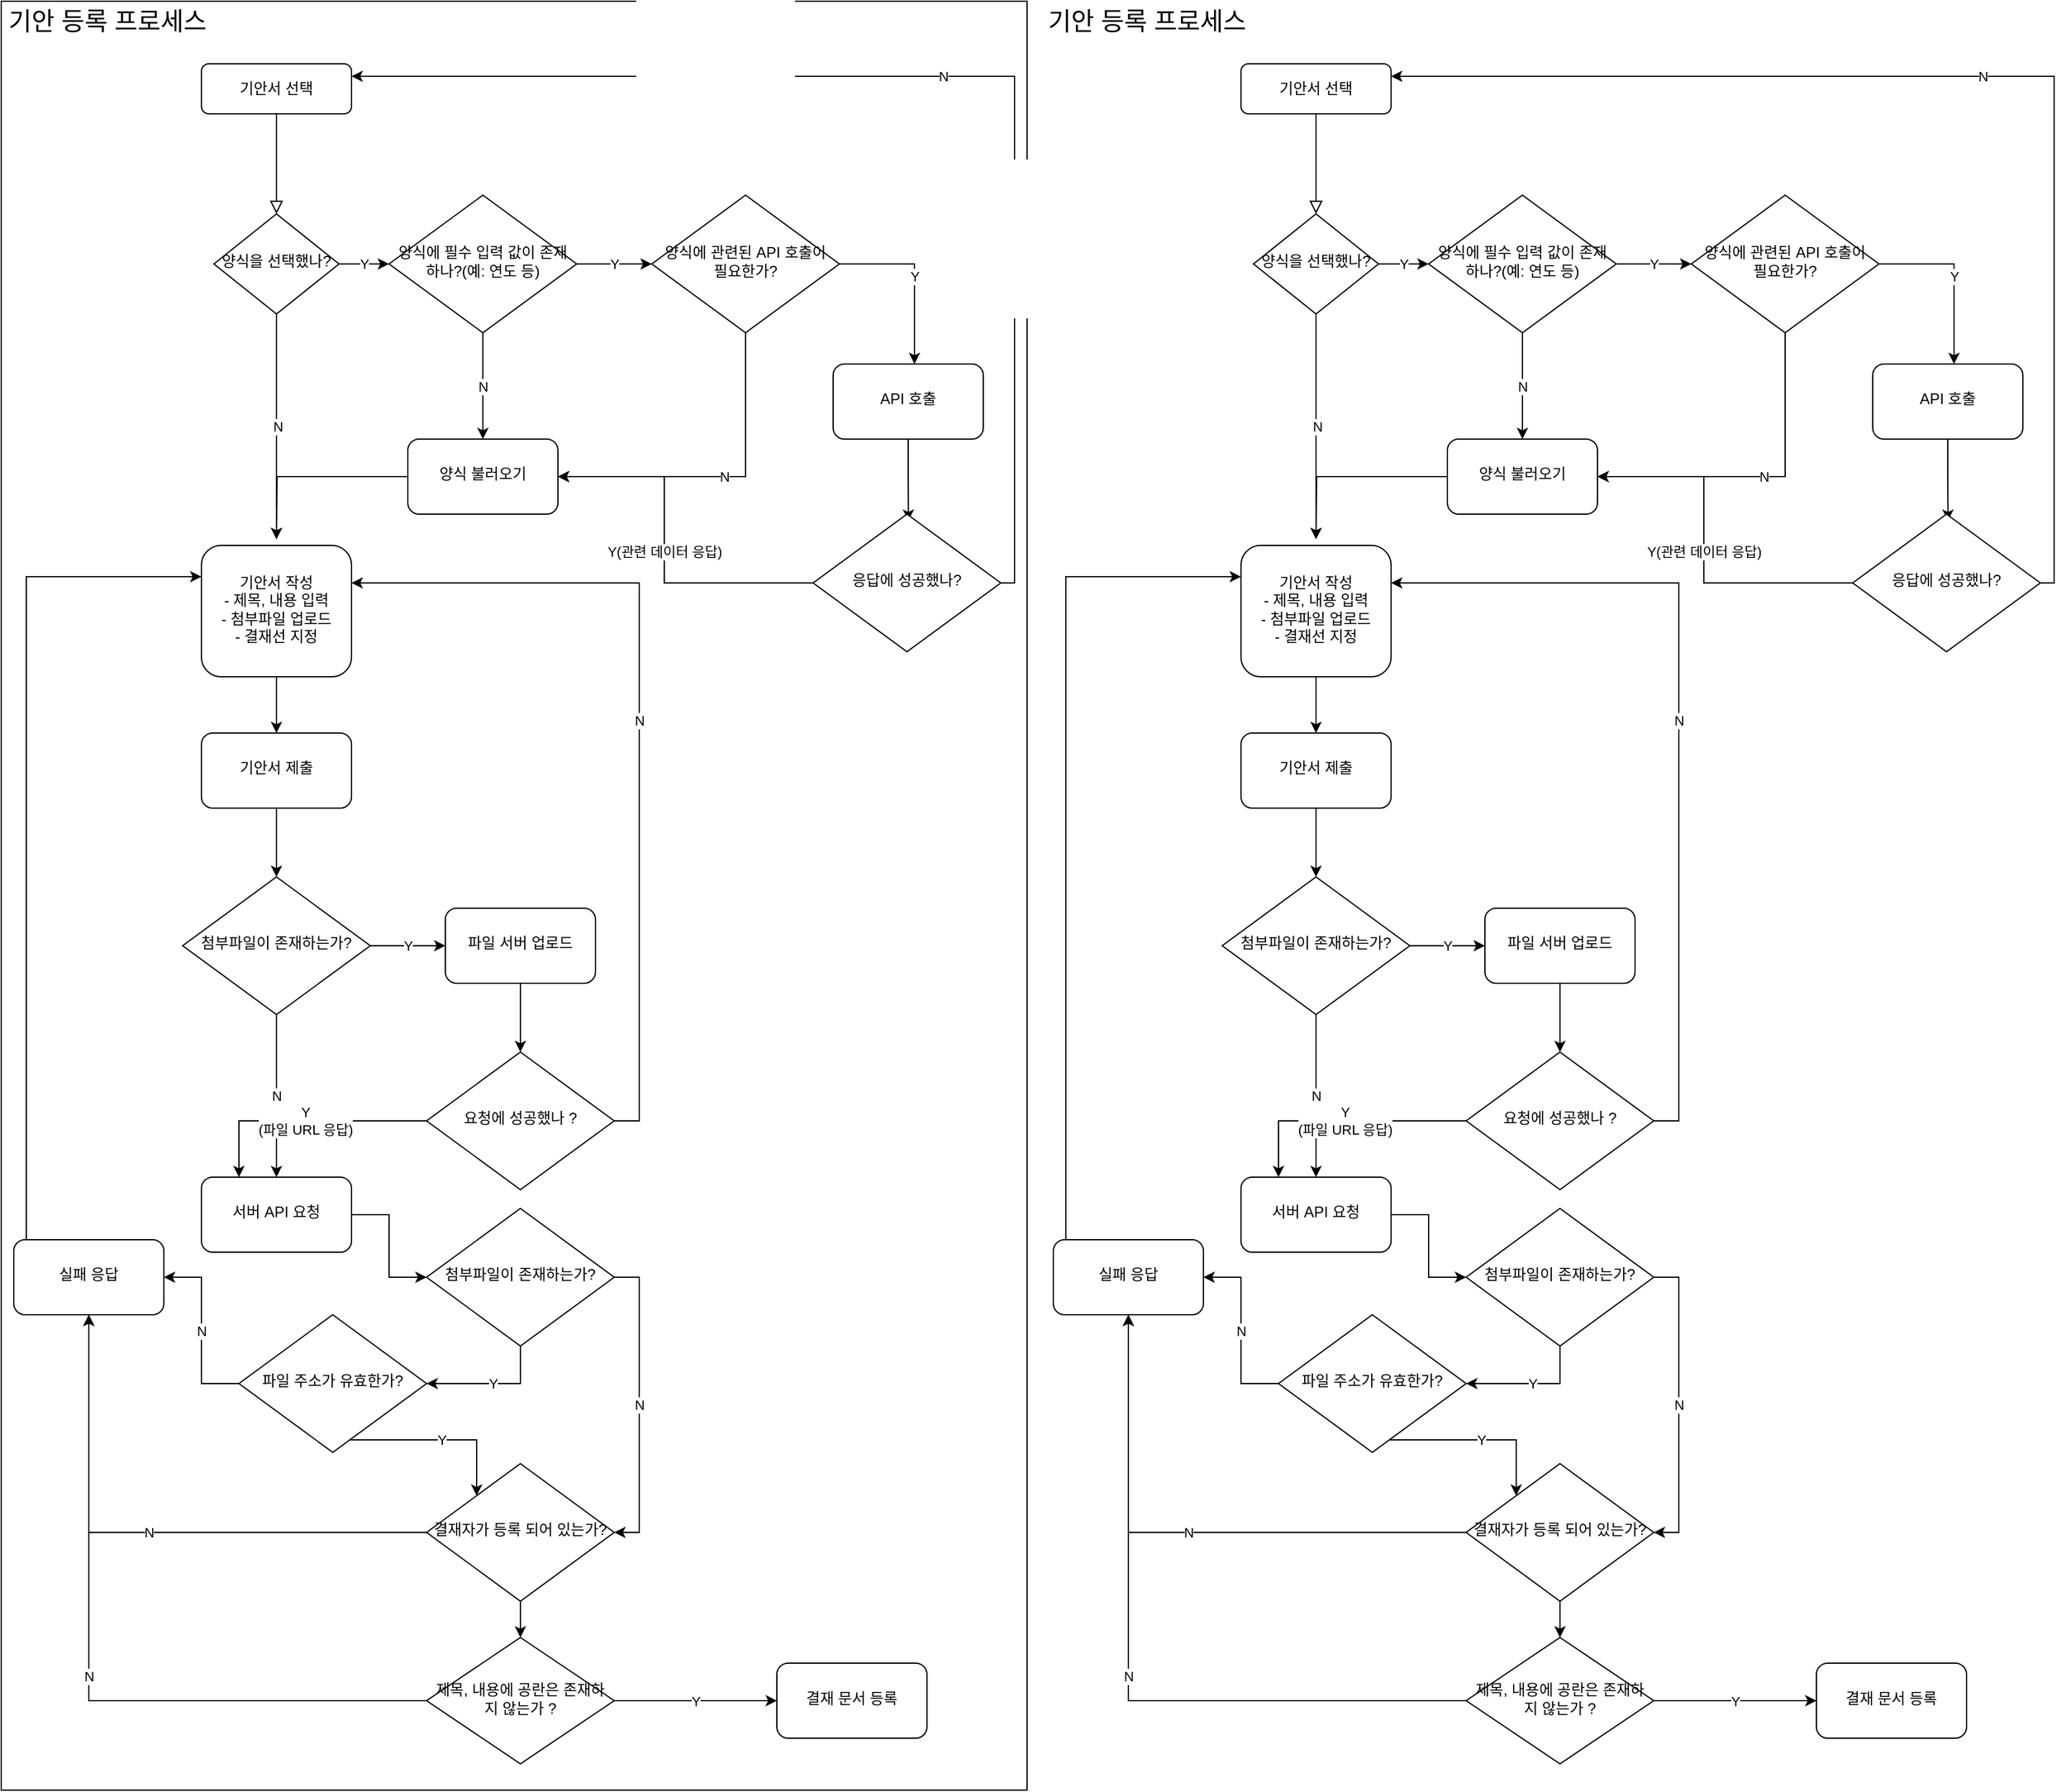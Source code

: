 <mxfile version="27.0.6">
  <diagram id="C5RBs43oDa-KdzZeNtuy" name="Page-1">
    <mxGraphModel dx="2431" dy="1353" grid="1" gridSize="10" guides="1" tooltips="1" connect="1" arrows="1" fold="1" page="1" pageScale="1" pageWidth="827" pageHeight="1169" math="0" shadow="0">
      <root>
        <mxCell id="WIyWlLk6GJQsqaUBKTNV-0" />
        <mxCell id="WIyWlLk6GJQsqaUBKTNV-1" parent="WIyWlLk6GJQsqaUBKTNV-0" />
        <mxCell id="X-wY6sLNJJ8y5qjuj98b-61" value="" style="rounded=0;html=1;jettySize=auto;orthogonalLoop=1;fontSize=11;endArrow=block;endFill=0;endSize=8;strokeWidth=1;shadow=0;labelBackgroundColor=none;edgeStyle=orthogonalEdgeStyle;" edge="1" source="X-wY6sLNJJ8y5qjuj98b-62" target="X-wY6sLNJJ8y5qjuj98b-64" parent="WIyWlLk6GJQsqaUBKTNV-1">
          <mxGeometry relative="1" as="geometry" />
        </mxCell>
        <mxCell id="X-wY6sLNJJ8y5qjuj98b-62" value="기안서 선택" style="rounded=1;whiteSpace=wrap;html=1;fontSize=12;glass=0;strokeWidth=1;shadow=0;" vertex="1" parent="WIyWlLk6GJQsqaUBKTNV-1">
          <mxGeometry x="991" y="50" width="120" height="40" as="geometry" />
        </mxCell>
        <mxCell id="X-wY6sLNJJ8y5qjuj98b-63" value="N" style="edgeStyle=orthogonalEdgeStyle;rounded=0;orthogonalLoop=1;jettySize=auto;html=1;" edge="1" source="X-wY6sLNJJ8y5qjuj98b-64" parent="WIyWlLk6GJQsqaUBKTNV-1">
          <mxGeometry relative="1" as="geometry">
            <mxPoint x="1051" y="430" as="targetPoint" />
          </mxGeometry>
        </mxCell>
        <mxCell id="X-wY6sLNJJ8y5qjuj98b-64" value="양식을 선택했나?" style="rhombus;whiteSpace=wrap;html=1;shadow=0;fontFamily=Helvetica;fontSize=12;align=center;strokeWidth=1;spacing=6;spacingTop=-4;" vertex="1" parent="WIyWlLk6GJQsqaUBKTNV-1">
          <mxGeometry x="1001" y="170" width="100" height="80" as="geometry" />
        </mxCell>
        <mxCell id="X-wY6sLNJJ8y5qjuj98b-65" value="N" style="edgeStyle=orthogonalEdgeStyle;rounded=0;orthogonalLoop=1;jettySize=auto;html=1;" edge="1" source="X-wY6sLNJJ8y5qjuj98b-66" target="X-wY6sLNJJ8y5qjuj98b-68" parent="WIyWlLk6GJQsqaUBKTNV-1">
          <mxGeometry relative="1" as="geometry" />
        </mxCell>
        <mxCell id="X-wY6sLNJJ8y5qjuj98b-66" value="양식에 필수 입력 값이 존재하나?(예: 연도 등)" style="rhombus;whiteSpace=wrap;html=1;shadow=0;fontFamily=Helvetica;fontSize=12;align=center;strokeWidth=1;spacing=6;spacingTop=-4;" vertex="1" parent="WIyWlLk6GJQsqaUBKTNV-1">
          <mxGeometry x="1141" y="155" width="150" height="110" as="geometry" />
        </mxCell>
        <mxCell id="X-wY6sLNJJ8y5qjuj98b-67" style="edgeStyle=orthogonalEdgeStyle;rounded=0;orthogonalLoop=1;jettySize=auto;html=1;" edge="1" source="X-wY6sLNJJ8y5qjuj98b-68" parent="WIyWlLk6GJQsqaUBKTNV-1">
          <mxGeometry relative="1" as="geometry">
            <mxPoint x="1051" y="430" as="targetPoint" />
          </mxGeometry>
        </mxCell>
        <mxCell id="X-wY6sLNJJ8y5qjuj98b-68" value="양식 불러오기" style="rounded=1;whiteSpace=wrap;html=1;shadow=0;strokeWidth=1;spacing=6;spacingTop=-4;" vertex="1" parent="WIyWlLk6GJQsqaUBKTNV-1">
          <mxGeometry x="1156" y="350" width="120" height="60" as="geometry" />
        </mxCell>
        <mxCell id="X-wY6sLNJJ8y5qjuj98b-69" value="Y" style="edgeStyle=orthogonalEdgeStyle;rounded=0;orthogonalLoop=1;jettySize=auto;html=1;entryX=0;entryY=0.5;entryDx=0;entryDy=0;" edge="1" source="X-wY6sLNJJ8y5qjuj98b-64" target="X-wY6sLNJJ8y5qjuj98b-66" parent="WIyWlLk6GJQsqaUBKTNV-1">
          <mxGeometry relative="1" as="geometry">
            <mxPoint x="1161" y="210" as="targetPoint" />
          </mxGeometry>
        </mxCell>
        <mxCell id="X-wY6sLNJJ8y5qjuj98b-70" value="Y" style="edgeStyle=orthogonalEdgeStyle;rounded=0;orthogonalLoop=1;jettySize=auto;html=1;" edge="1" source="X-wY6sLNJJ8y5qjuj98b-66" target="X-wY6sLNJJ8y5qjuj98b-72" parent="WIyWlLk6GJQsqaUBKTNV-1">
          <mxGeometry relative="1" as="geometry">
            <mxPoint x="1456.04" y="239.52" as="targetPoint" />
          </mxGeometry>
        </mxCell>
        <mxCell id="X-wY6sLNJJ8y5qjuj98b-71" value="Y" style="edgeStyle=orthogonalEdgeStyle;rounded=0;orthogonalLoop=1;jettySize=auto;html=1;" edge="1" source="X-wY6sLNJJ8y5qjuj98b-72" target="X-wY6sLNJJ8y5qjuj98b-75" parent="WIyWlLk6GJQsqaUBKTNV-1">
          <mxGeometry relative="1" as="geometry">
            <Array as="points">
              <mxPoint x="1561" y="210" />
            </Array>
          </mxGeometry>
        </mxCell>
        <mxCell id="X-wY6sLNJJ8y5qjuj98b-72" value="양식에 관련된 API 호출이 필요한가?" style="rhombus;whiteSpace=wrap;html=1;shadow=0;fontFamily=Helvetica;fontSize=12;align=center;strokeWidth=1;spacing=6;spacingTop=-4;" vertex="1" parent="WIyWlLk6GJQsqaUBKTNV-1">
          <mxGeometry x="1351" y="155" width="150" height="110" as="geometry" />
        </mxCell>
        <mxCell id="X-wY6sLNJJ8y5qjuj98b-73" value="N" style="edgeStyle=orthogonalEdgeStyle;rounded=0;orthogonalLoop=1;jettySize=auto;html=1;entryX=1;entryY=0.5;entryDx=0;entryDy=0;" edge="1" source="X-wY6sLNJJ8y5qjuj98b-72" target="X-wY6sLNJJ8y5qjuj98b-68" parent="WIyWlLk6GJQsqaUBKTNV-1">
          <mxGeometry relative="1" as="geometry">
            <mxPoint x="1311" y="380" as="targetPoint" />
            <Array as="points">
              <mxPoint x="1426" y="380" />
            </Array>
          </mxGeometry>
        </mxCell>
        <mxCell id="X-wY6sLNJJ8y5qjuj98b-74" style="edgeStyle=orthogonalEdgeStyle;rounded=0;orthogonalLoop=1;jettySize=auto;html=1;entryX=0.508;entryY=0.048;entryDx=0;entryDy=0;entryPerimeter=0;" edge="1" source="X-wY6sLNJJ8y5qjuj98b-75" target="X-wY6sLNJJ8y5qjuj98b-78" parent="WIyWlLk6GJQsqaUBKTNV-1">
          <mxGeometry relative="1" as="geometry">
            <mxPoint x="1571" y="410" as="targetPoint" />
          </mxGeometry>
        </mxCell>
        <mxCell id="X-wY6sLNJJ8y5qjuj98b-75" value="API 호출" style="rounded=1;whiteSpace=wrap;html=1;shadow=0;strokeWidth=1;spacing=6;spacingTop=-4;" vertex="1" parent="WIyWlLk6GJQsqaUBKTNV-1">
          <mxGeometry x="1496" y="290" width="120" height="60" as="geometry" />
        </mxCell>
        <mxCell id="X-wY6sLNJJ8y5qjuj98b-76" value="Y(관련 데이터 응답)" style="edgeStyle=orthogonalEdgeStyle;rounded=0;orthogonalLoop=1;jettySize=auto;html=1;entryX=1;entryY=0.5;entryDx=0;entryDy=0;" edge="1" source="X-wY6sLNJJ8y5qjuj98b-78" target="X-wY6sLNJJ8y5qjuj98b-68" parent="WIyWlLk6GJQsqaUBKTNV-1">
          <mxGeometry relative="1" as="geometry">
            <mxPoint x="1291" y="380" as="targetPoint" />
            <Array as="points">
              <mxPoint x="1361" y="465" />
              <mxPoint x="1361" y="380" />
            </Array>
          </mxGeometry>
        </mxCell>
        <mxCell id="X-wY6sLNJJ8y5qjuj98b-77" value="N" style="edgeStyle=orthogonalEdgeStyle;rounded=0;orthogonalLoop=1;jettySize=auto;html=1;entryX=1;entryY=0.25;entryDx=0;entryDy=0;" edge="1" source="X-wY6sLNJJ8y5qjuj98b-78" target="X-wY6sLNJJ8y5qjuj98b-62" parent="WIyWlLk6GJQsqaUBKTNV-1">
          <mxGeometry relative="1" as="geometry">
            <Array as="points">
              <mxPoint x="1641" y="465" />
              <mxPoint x="1641" y="60" />
            </Array>
          </mxGeometry>
        </mxCell>
        <mxCell id="X-wY6sLNJJ8y5qjuj98b-78" value="응답에 성공했나?" style="rhombus;whiteSpace=wrap;html=1;shadow=0;fontFamily=Helvetica;fontSize=12;align=center;strokeWidth=1;spacing=6;spacingTop=-4;" vertex="1" parent="WIyWlLk6GJQsqaUBKTNV-1">
          <mxGeometry x="1480" y="410" width="150" height="110" as="geometry" />
        </mxCell>
        <mxCell id="X-wY6sLNJJ8y5qjuj98b-79" style="edgeStyle=orthogonalEdgeStyle;rounded=0;orthogonalLoop=1;jettySize=auto;html=1;entryX=0.5;entryY=0;entryDx=0;entryDy=0;" edge="1" source="X-wY6sLNJJ8y5qjuj98b-80" target="X-wY6sLNJJ8y5qjuj98b-82" parent="WIyWlLk6GJQsqaUBKTNV-1">
          <mxGeometry relative="1" as="geometry" />
        </mxCell>
        <mxCell id="X-wY6sLNJJ8y5qjuj98b-80" value="기안서 작성&lt;div&gt;- 제목, 내용 입력&lt;/div&gt;&lt;div&gt;- 첨부파일 업로드&lt;/div&gt;&lt;div&gt;- 결재선 지정&lt;/div&gt;" style="rounded=1;whiteSpace=wrap;html=1;shadow=0;strokeWidth=1;spacing=6;spacingTop=-4;align=center;" vertex="1" parent="WIyWlLk6GJQsqaUBKTNV-1">
          <mxGeometry x="991" y="435" width="120" height="105" as="geometry" />
        </mxCell>
        <mxCell id="X-wY6sLNJJ8y5qjuj98b-81" style="edgeStyle=orthogonalEdgeStyle;rounded=0;orthogonalLoop=1;jettySize=auto;html=1;entryX=0.5;entryY=0;entryDx=0;entryDy=0;" edge="1" source="X-wY6sLNJJ8y5qjuj98b-82" target="X-wY6sLNJJ8y5qjuj98b-85" parent="WIyWlLk6GJQsqaUBKTNV-1">
          <mxGeometry relative="1" as="geometry" />
        </mxCell>
        <mxCell id="X-wY6sLNJJ8y5qjuj98b-82" value="기안서 제출" style="rounded=1;whiteSpace=wrap;html=1;shadow=0;strokeWidth=1;spacing=6;spacingTop=-4;" vertex="1" parent="WIyWlLk6GJQsqaUBKTNV-1">
          <mxGeometry x="991" y="585" width="120" height="60" as="geometry" />
        </mxCell>
        <mxCell id="X-wY6sLNJJ8y5qjuj98b-83" value="Y" style="edgeStyle=orthogonalEdgeStyle;rounded=0;orthogonalLoop=1;jettySize=auto;html=1;" edge="1" source="X-wY6sLNJJ8y5qjuj98b-85" target="X-wY6sLNJJ8y5qjuj98b-87" parent="WIyWlLk6GJQsqaUBKTNV-1">
          <mxGeometry relative="1" as="geometry" />
        </mxCell>
        <mxCell id="X-wY6sLNJJ8y5qjuj98b-84" value="N" style="edgeStyle=orthogonalEdgeStyle;rounded=0;orthogonalLoop=1;jettySize=auto;html=1;" edge="1" source="X-wY6sLNJJ8y5qjuj98b-85" target="X-wY6sLNJJ8y5qjuj98b-89" parent="WIyWlLk6GJQsqaUBKTNV-1">
          <mxGeometry relative="1" as="geometry" />
        </mxCell>
        <mxCell id="X-wY6sLNJJ8y5qjuj98b-85" value="첨부파일이 존재하는가?" style="rhombus;whiteSpace=wrap;html=1;shadow=0;fontFamily=Helvetica;fontSize=12;align=center;strokeWidth=1;spacing=6;spacingTop=-4;" vertex="1" parent="WIyWlLk6GJQsqaUBKTNV-1">
          <mxGeometry x="976" y="700" width="150" height="110" as="geometry" />
        </mxCell>
        <mxCell id="X-wY6sLNJJ8y5qjuj98b-86" style="edgeStyle=orthogonalEdgeStyle;rounded=0;orthogonalLoop=1;jettySize=auto;html=1;entryX=0.5;entryY=0;entryDx=0;entryDy=0;" edge="1" source="X-wY6sLNJJ8y5qjuj98b-87" target="X-wY6sLNJJ8y5qjuj98b-91" parent="WIyWlLk6GJQsqaUBKTNV-1">
          <mxGeometry relative="1" as="geometry" />
        </mxCell>
        <mxCell id="X-wY6sLNJJ8y5qjuj98b-87" value="파일 서버 업로드" style="rounded=1;whiteSpace=wrap;html=1;shadow=0;strokeWidth=1;spacing=6;spacingTop=-4;" vertex="1" parent="WIyWlLk6GJQsqaUBKTNV-1">
          <mxGeometry x="1186" y="725" width="120" height="60" as="geometry" />
        </mxCell>
        <mxCell id="X-wY6sLNJJ8y5qjuj98b-88" style="edgeStyle=orthogonalEdgeStyle;rounded=0;orthogonalLoop=1;jettySize=auto;html=1;" edge="1" source="X-wY6sLNJJ8y5qjuj98b-89" target="X-wY6sLNJJ8y5qjuj98b-103" parent="WIyWlLk6GJQsqaUBKTNV-1">
          <mxGeometry relative="1" as="geometry" />
        </mxCell>
        <mxCell id="X-wY6sLNJJ8y5qjuj98b-89" value="서버 API 요청" style="rounded=1;whiteSpace=wrap;html=1;shadow=0;strokeWidth=1;spacing=6;spacingTop=-4;" vertex="1" parent="WIyWlLk6GJQsqaUBKTNV-1">
          <mxGeometry x="991" y="940" width="120" height="60" as="geometry" />
        </mxCell>
        <mxCell id="X-wY6sLNJJ8y5qjuj98b-90" value="Y&lt;div&gt;(파일 URL 응답)&lt;/div&gt;" style="edgeStyle=orthogonalEdgeStyle;rounded=0;orthogonalLoop=1;jettySize=auto;html=1;" edge="1" source="X-wY6sLNJJ8y5qjuj98b-91" parent="WIyWlLk6GJQsqaUBKTNV-1">
          <mxGeometry relative="1" as="geometry">
            <mxPoint x="1021" y="940" as="targetPoint" />
            <Array as="points">
              <mxPoint x="1021" y="895" />
              <mxPoint x="1021" y="940" />
            </Array>
            <mxPoint as="offset" />
          </mxGeometry>
        </mxCell>
        <mxCell id="X-wY6sLNJJ8y5qjuj98b-91" value="요청에 성공했나 ?" style="rhombus;whiteSpace=wrap;html=1;shadow=0;fontFamily=Helvetica;fontSize=12;align=center;strokeWidth=1;spacing=6;spacingTop=-4;" vertex="1" parent="WIyWlLk6GJQsqaUBKTNV-1">
          <mxGeometry x="1171" y="840" width="150" height="110" as="geometry" />
        </mxCell>
        <mxCell id="X-wY6sLNJJ8y5qjuj98b-92" value="N" style="edgeStyle=orthogonalEdgeStyle;rounded=0;orthogonalLoop=1;jettySize=auto;html=1;" edge="1" source="X-wY6sLNJJ8y5qjuj98b-91" parent="WIyWlLk6GJQsqaUBKTNV-1">
          <mxGeometry relative="1" as="geometry">
            <mxPoint x="1111" y="465" as="targetPoint" />
            <Array as="points">
              <mxPoint x="1341" y="895" />
              <mxPoint x="1341" y="465" />
            </Array>
          </mxGeometry>
        </mxCell>
        <mxCell id="X-wY6sLNJJ8y5qjuj98b-93" value="N" style="edgeStyle=orthogonalEdgeStyle;rounded=0;orthogonalLoop=1;jettySize=auto;html=1;entryX=0.5;entryY=1;entryDx=0;entryDy=0;" edge="1" source="X-wY6sLNJJ8y5qjuj98b-95" target="X-wY6sLNJJ8y5qjuj98b-96" parent="WIyWlLk6GJQsqaUBKTNV-1">
          <mxGeometry relative="1" as="geometry" />
        </mxCell>
        <mxCell id="X-wY6sLNJJ8y5qjuj98b-94" style="edgeStyle=orthogonalEdgeStyle;rounded=0;orthogonalLoop=1;jettySize=auto;html=1;entryX=0.5;entryY=0;entryDx=0;entryDy=0;" edge="1" source="X-wY6sLNJJ8y5qjuj98b-95" target="X-wY6sLNJJ8y5qjuj98b-100" parent="WIyWlLk6GJQsqaUBKTNV-1">
          <mxGeometry relative="1" as="geometry" />
        </mxCell>
        <mxCell id="X-wY6sLNJJ8y5qjuj98b-95" value="결재자가 등록 되어 있는가?" style="rhombus;whiteSpace=wrap;html=1;shadow=0;fontFamily=Helvetica;fontSize=12;align=center;strokeWidth=1;spacing=6;spacingTop=-4;" vertex="1" parent="WIyWlLk6GJQsqaUBKTNV-1">
          <mxGeometry x="1171" y="1169" width="150" height="110" as="geometry" />
        </mxCell>
        <mxCell id="X-wY6sLNJJ8y5qjuj98b-96" value="실패 응답" style="rounded=1;whiteSpace=wrap;html=1;shadow=0;strokeWidth=1;spacing=6;spacingTop=-4;" vertex="1" parent="WIyWlLk6GJQsqaUBKTNV-1">
          <mxGeometry x="841" y="990" width="120" height="60" as="geometry" />
        </mxCell>
        <mxCell id="X-wY6sLNJJ8y5qjuj98b-97" style="edgeStyle=orthogonalEdgeStyle;rounded=0;orthogonalLoop=1;jettySize=auto;html=1;" edge="1" source="X-wY6sLNJJ8y5qjuj98b-96" parent="WIyWlLk6GJQsqaUBKTNV-1">
          <mxGeometry relative="1" as="geometry">
            <mxPoint x="991" y="460" as="targetPoint" />
            <Array as="points">
              <mxPoint x="851" y="460" />
            </Array>
          </mxGeometry>
        </mxCell>
        <mxCell id="X-wY6sLNJJ8y5qjuj98b-98" value="N" style="edgeStyle=orthogonalEdgeStyle;rounded=0;orthogonalLoop=1;jettySize=auto;html=1;entryX=0.5;entryY=1;entryDx=0;entryDy=0;" edge="1" source="X-wY6sLNJJ8y5qjuj98b-100" target="X-wY6sLNJJ8y5qjuj98b-96" parent="WIyWlLk6GJQsqaUBKTNV-1">
          <mxGeometry relative="1" as="geometry" />
        </mxCell>
        <mxCell id="X-wY6sLNJJ8y5qjuj98b-99" value="Y" style="edgeStyle=orthogonalEdgeStyle;rounded=0;orthogonalLoop=1;jettySize=auto;html=1;entryX=0;entryY=0.5;entryDx=0;entryDy=0;" edge="1" source="X-wY6sLNJJ8y5qjuj98b-100" target="X-wY6sLNJJ8y5qjuj98b-107" parent="WIyWlLk6GJQsqaUBKTNV-1">
          <mxGeometry relative="1" as="geometry">
            <mxPoint x="1431" y="1358.5" as="targetPoint" />
          </mxGeometry>
        </mxCell>
        <mxCell id="X-wY6sLNJJ8y5qjuj98b-100" value="제목, 내용에 공란은 존재하지 않는가 ?" style="rhombus;whiteSpace=wrap;html=1;shadow=0;fontFamily=Helvetica;fontSize=12;align=center;strokeWidth=1;spacing=6;spacingTop=-4;" vertex="1" parent="WIyWlLk6GJQsqaUBKTNV-1">
          <mxGeometry x="1171" y="1308" width="150" height="101" as="geometry" />
        </mxCell>
        <mxCell id="X-wY6sLNJJ8y5qjuj98b-101" value="Y" style="edgeStyle=orthogonalEdgeStyle;rounded=0;orthogonalLoop=1;jettySize=auto;html=1;entryX=1;entryY=0.5;entryDx=0;entryDy=0;" edge="1" source="X-wY6sLNJJ8y5qjuj98b-103" target="X-wY6sLNJJ8y5qjuj98b-106" parent="WIyWlLk6GJQsqaUBKTNV-1">
          <mxGeometry relative="1" as="geometry" />
        </mxCell>
        <mxCell id="X-wY6sLNJJ8y5qjuj98b-102" value="N" style="edgeStyle=orthogonalEdgeStyle;rounded=0;orthogonalLoop=1;jettySize=auto;html=1;entryX=1;entryY=0.5;entryDx=0;entryDy=0;" edge="1" source="X-wY6sLNJJ8y5qjuj98b-103" target="X-wY6sLNJJ8y5qjuj98b-95" parent="WIyWlLk6GJQsqaUBKTNV-1">
          <mxGeometry relative="1" as="geometry">
            <Array as="points">
              <mxPoint x="1341" y="1020" />
              <mxPoint x="1341" y="1224" />
            </Array>
          </mxGeometry>
        </mxCell>
        <mxCell id="X-wY6sLNJJ8y5qjuj98b-103" value="첨부파일이 존재하는가?" style="rhombus;whiteSpace=wrap;html=1;shadow=0;fontFamily=Helvetica;fontSize=12;align=center;strokeWidth=1;spacing=6;spacingTop=-4;" vertex="1" parent="WIyWlLk6GJQsqaUBKTNV-1">
          <mxGeometry x="1171" y="965" width="150" height="110" as="geometry" />
        </mxCell>
        <mxCell id="X-wY6sLNJJ8y5qjuj98b-104" value="N" style="edgeStyle=orthogonalEdgeStyle;rounded=0;orthogonalLoop=1;jettySize=auto;html=1;" edge="1" source="X-wY6sLNJJ8y5qjuj98b-106" target="X-wY6sLNJJ8y5qjuj98b-96" parent="WIyWlLk6GJQsqaUBKTNV-1">
          <mxGeometry relative="1" as="geometry" />
        </mxCell>
        <mxCell id="X-wY6sLNJJ8y5qjuj98b-105" value="Y" style="edgeStyle=orthogonalEdgeStyle;rounded=0;orthogonalLoop=1;jettySize=auto;html=1;" edge="1" source="X-wY6sLNJJ8y5qjuj98b-106" target="X-wY6sLNJJ8y5qjuj98b-95" parent="WIyWlLk6GJQsqaUBKTNV-1">
          <mxGeometry relative="1" as="geometry">
            <Array as="points">
              <mxPoint x="1211" y="1150" />
            </Array>
          </mxGeometry>
        </mxCell>
        <mxCell id="X-wY6sLNJJ8y5qjuj98b-106" value="파일 주소가 유효한가?" style="rhombus;whiteSpace=wrap;html=1;shadow=0;fontFamily=Helvetica;fontSize=12;align=center;strokeWidth=1;spacing=6;spacingTop=-4;" vertex="1" parent="WIyWlLk6GJQsqaUBKTNV-1">
          <mxGeometry x="1021" y="1050" width="150" height="110" as="geometry" />
        </mxCell>
        <mxCell id="X-wY6sLNJJ8y5qjuj98b-107" value="결재 문서 등록" style="rounded=1;whiteSpace=wrap;html=1;shadow=0;strokeWidth=1;spacing=6;spacingTop=-4;" vertex="1" parent="WIyWlLk6GJQsqaUBKTNV-1">
          <mxGeometry x="1451" y="1328.5" width="120" height="60" as="geometry" />
        </mxCell>
        <mxCell id="X-wY6sLNJJ8y5qjuj98b-108" value="기안 등록 프로세스" style="text;html=1;align=center;verticalAlign=middle;whiteSpace=wrap;rounded=0;fontSize=20;" vertex="1" parent="WIyWlLk6GJQsqaUBKTNV-1">
          <mxGeometry x="831" width="170" height="30" as="geometry" />
        </mxCell>
        <mxCell id="X-wY6sLNJJ8y5qjuj98b-109" value="" style="group" vertex="1" connectable="0" parent="WIyWlLk6GJQsqaUBKTNV-1">
          <mxGeometry width="820" height="1430" as="geometry" />
        </mxCell>
        <mxCell id="X-wY6sLNJJ8y5qjuj98b-58" value="" style="rounded=0;whiteSpace=wrap;html=1;" vertex="1" parent="X-wY6sLNJJ8y5qjuj98b-109">
          <mxGeometry width="820" height="1430" as="geometry" />
        </mxCell>
        <mxCell id="WIyWlLk6GJQsqaUBKTNV-2" value="" style="rounded=0;html=1;jettySize=auto;orthogonalLoop=1;fontSize=11;endArrow=block;endFill=0;endSize=8;strokeWidth=1;shadow=0;labelBackgroundColor=none;edgeStyle=orthogonalEdgeStyle;" parent="X-wY6sLNJJ8y5qjuj98b-109" source="WIyWlLk6GJQsqaUBKTNV-3" target="WIyWlLk6GJQsqaUBKTNV-6" edge="1">
          <mxGeometry relative="1" as="geometry" />
        </mxCell>
        <mxCell id="WIyWlLk6GJQsqaUBKTNV-3" value="기안서 선택" style="rounded=1;whiteSpace=wrap;html=1;fontSize=12;glass=0;strokeWidth=1;shadow=0;" parent="X-wY6sLNJJ8y5qjuj98b-109" vertex="1">
          <mxGeometry x="160" y="50" width="120" height="40" as="geometry" />
        </mxCell>
        <mxCell id="X-wY6sLNJJ8y5qjuj98b-17" value="N" style="edgeStyle=orthogonalEdgeStyle;rounded=0;orthogonalLoop=1;jettySize=auto;html=1;" edge="1" parent="X-wY6sLNJJ8y5qjuj98b-109" source="WIyWlLk6GJQsqaUBKTNV-6">
          <mxGeometry relative="1" as="geometry">
            <mxPoint x="220" y="430" as="targetPoint" />
          </mxGeometry>
        </mxCell>
        <mxCell id="WIyWlLk6GJQsqaUBKTNV-6" value="양식을 선택했나?" style="rhombus;whiteSpace=wrap;html=1;shadow=0;fontFamily=Helvetica;fontSize=12;align=center;strokeWidth=1;spacing=6;spacingTop=-4;" parent="X-wY6sLNJJ8y5qjuj98b-109" vertex="1">
          <mxGeometry x="170" y="170" width="100" height="80" as="geometry" />
        </mxCell>
        <mxCell id="X-wY6sLNJJ8y5qjuj98b-2" value="N" style="edgeStyle=orthogonalEdgeStyle;rounded=0;orthogonalLoop=1;jettySize=auto;html=1;" edge="1" parent="X-wY6sLNJJ8y5qjuj98b-109" source="X-wY6sLNJJ8y5qjuj98b-0" target="X-wY6sLNJJ8y5qjuj98b-1">
          <mxGeometry relative="1" as="geometry" />
        </mxCell>
        <mxCell id="X-wY6sLNJJ8y5qjuj98b-0" value="양식에 필수 입력 값이 존재하나?(예: 연도 등)" style="rhombus;whiteSpace=wrap;html=1;shadow=0;fontFamily=Helvetica;fontSize=12;align=center;strokeWidth=1;spacing=6;spacingTop=-4;" vertex="1" parent="X-wY6sLNJJ8y5qjuj98b-109">
          <mxGeometry x="310" y="155" width="150" height="110" as="geometry" />
        </mxCell>
        <mxCell id="X-wY6sLNJJ8y5qjuj98b-19" style="edgeStyle=orthogonalEdgeStyle;rounded=0;orthogonalLoop=1;jettySize=auto;html=1;" edge="1" parent="X-wY6sLNJJ8y5qjuj98b-109" source="X-wY6sLNJJ8y5qjuj98b-1">
          <mxGeometry relative="1" as="geometry">
            <mxPoint x="220" y="430" as="targetPoint" />
          </mxGeometry>
        </mxCell>
        <mxCell id="X-wY6sLNJJ8y5qjuj98b-1" value="양식 불러오기" style="rounded=1;whiteSpace=wrap;html=1;shadow=0;strokeWidth=1;spacing=6;spacingTop=-4;" vertex="1" parent="X-wY6sLNJJ8y5qjuj98b-109">
          <mxGeometry x="325" y="350" width="120" height="60" as="geometry" />
        </mxCell>
        <mxCell id="X-wY6sLNJJ8y5qjuj98b-3" value="Y" style="edgeStyle=orthogonalEdgeStyle;rounded=0;orthogonalLoop=1;jettySize=auto;html=1;entryX=0;entryY=0.5;entryDx=0;entryDy=0;" edge="1" parent="X-wY6sLNJJ8y5qjuj98b-109" source="WIyWlLk6GJQsqaUBKTNV-6" target="X-wY6sLNJJ8y5qjuj98b-0">
          <mxGeometry relative="1" as="geometry">
            <mxPoint x="330" y="210" as="targetPoint" />
          </mxGeometry>
        </mxCell>
        <mxCell id="X-wY6sLNJJ8y5qjuj98b-5" value="Y" style="edgeStyle=orthogonalEdgeStyle;rounded=0;orthogonalLoop=1;jettySize=auto;html=1;" edge="1" parent="X-wY6sLNJJ8y5qjuj98b-109" source="X-wY6sLNJJ8y5qjuj98b-0" target="X-wY6sLNJJ8y5qjuj98b-6">
          <mxGeometry relative="1" as="geometry">
            <mxPoint x="625.04" y="239.52" as="targetPoint" />
          </mxGeometry>
        </mxCell>
        <mxCell id="X-wY6sLNJJ8y5qjuj98b-9" value="Y" style="edgeStyle=orthogonalEdgeStyle;rounded=0;orthogonalLoop=1;jettySize=auto;html=1;" edge="1" parent="X-wY6sLNJJ8y5qjuj98b-109" source="X-wY6sLNJJ8y5qjuj98b-6" target="X-wY6sLNJJ8y5qjuj98b-8">
          <mxGeometry relative="1" as="geometry">
            <Array as="points">
              <mxPoint x="730" y="210" />
            </Array>
          </mxGeometry>
        </mxCell>
        <mxCell id="X-wY6sLNJJ8y5qjuj98b-6" value="양식에 관련된 API 호출이 필요한가?" style="rhombus;whiteSpace=wrap;html=1;shadow=0;fontFamily=Helvetica;fontSize=12;align=center;strokeWidth=1;spacing=6;spacingTop=-4;" vertex="1" parent="X-wY6sLNJJ8y5qjuj98b-109">
          <mxGeometry x="520" y="155" width="150" height="110" as="geometry" />
        </mxCell>
        <mxCell id="X-wY6sLNJJ8y5qjuj98b-7" value="N" style="edgeStyle=orthogonalEdgeStyle;rounded=0;orthogonalLoop=1;jettySize=auto;html=1;entryX=1;entryY=0.5;entryDx=0;entryDy=0;" edge="1" parent="X-wY6sLNJJ8y5qjuj98b-109" source="X-wY6sLNJJ8y5qjuj98b-6" target="X-wY6sLNJJ8y5qjuj98b-1">
          <mxGeometry relative="1" as="geometry">
            <mxPoint x="480" y="380" as="targetPoint" />
            <Array as="points">
              <mxPoint x="595" y="380" />
            </Array>
          </mxGeometry>
        </mxCell>
        <mxCell id="X-wY6sLNJJ8y5qjuj98b-13" style="edgeStyle=orthogonalEdgeStyle;rounded=0;orthogonalLoop=1;jettySize=auto;html=1;entryX=0.508;entryY=0.048;entryDx=0;entryDy=0;entryPerimeter=0;" edge="1" parent="X-wY6sLNJJ8y5qjuj98b-109" source="X-wY6sLNJJ8y5qjuj98b-8" target="X-wY6sLNJJ8y5qjuj98b-14">
          <mxGeometry relative="1" as="geometry">
            <mxPoint x="740" y="410" as="targetPoint" />
          </mxGeometry>
        </mxCell>
        <mxCell id="X-wY6sLNJJ8y5qjuj98b-8" value="API 호출" style="rounded=1;whiteSpace=wrap;html=1;shadow=0;strokeWidth=1;spacing=6;spacingTop=-4;" vertex="1" parent="X-wY6sLNJJ8y5qjuj98b-109">
          <mxGeometry x="665" y="290" width="120" height="60" as="geometry" />
        </mxCell>
        <mxCell id="X-wY6sLNJJ8y5qjuj98b-15" value="Y(관련 데이터 응답)" style="edgeStyle=orthogonalEdgeStyle;rounded=0;orthogonalLoop=1;jettySize=auto;html=1;entryX=1;entryY=0.5;entryDx=0;entryDy=0;" edge="1" parent="X-wY6sLNJJ8y5qjuj98b-109" source="X-wY6sLNJJ8y5qjuj98b-14" target="X-wY6sLNJJ8y5qjuj98b-1">
          <mxGeometry relative="1" as="geometry">
            <mxPoint x="460" y="380" as="targetPoint" />
            <Array as="points">
              <mxPoint x="530" y="465" />
              <mxPoint x="530" y="380" />
            </Array>
          </mxGeometry>
        </mxCell>
        <mxCell id="X-wY6sLNJJ8y5qjuj98b-16" value="N" style="edgeStyle=orthogonalEdgeStyle;rounded=0;orthogonalLoop=1;jettySize=auto;html=1;entryX=1;entryY=0.25;entryDx=0;entryDy=0;" edge="1" parent="X-wY6sLNJJ8y5qjuj98b-109" source="X-wY6sLNJJ8y5qjuj98b-14" target="WIyWlLk6GJQsqaUBKTNV-3">
          <mxGeometry relative="1" as="geometry">
            <Array as="points">
              <mxPoint x="810" y="465" />
              <mxPoint x="810" y="60" />
            </Array>
          </mxGeometry>
        </mxCell>
        <mxCell id="X-wY6sLNJJ8y5qjuj98b-14" value="응답에 성공했나?" style="rhombus;whiteSpace=wrap;html=1;shadow=0;fontFamily=Helvetica;fontSize=12;align=center;strokeWidth=1;spacing=6;spacingTop=-4;" vertex="1" parent="X-wY6sLNJJ8y5qjuj98b-109">
          <mxGeometry x="649" y="410" width="150" height="110" as="geometry" />
        </mxCell>
        <mxCell id="X-wY6sLNJJ8y5qjuj98b-21" style="edgeStyle=orthogonalEdgeStyle;rounded=0;orthogonalLoop=1;jettySize=auto;html=1;entryX=0.5;entryY=0;entryDx=0;entryDy=0;" edge="1" parent="X-wY6sLNJJ8y5qjuj98b-109" source="X-wY6sLNJJ8y5qjuj98b-18" target="X-wY6sLNJJ8y5qjuj98b-20">
          <mxGeometry relative="1" as="geometry" />
        </mxCell>
        <mxCell id="X-wY6sLNJJ8y5qjuj98b-18" value="기안서 작성&lt;div&gt;- 제목, 내용 입력&lt;/div&gt;&lt;div&gt;- 첨부파일 업로드&lt;/div&gt;&lt;div&gt;- 결재선 지정&lt;/div&gt;" style="rounded=1;whiteSpace=wrap;html=1;shadow=0;strokeWidth=1;spacing=6;spacingTop=-4;align=center;" vertex="1" parent="X-wY6sLNJJ8y5qjuj98b-109">
          <mxGeometry x="160" y="435" width="120" height="105" as="geometry" />
        </mxCell>
        <mxCell id="X-wY6sLNJJ8y5qjuj98b-24" style="edgeStyle=orthogonalEdgeStyle;rounded=0;orthogonalLoop=1;jettySize=auto;html=1;entryX=0.5;entryY=0;entryDx=0;entryDy=0;" edge="1" parent="X-wY6sLNJJ8y5qjuj98b-109" source="X-wY6sLNJJ8y5qjuj98b-20" target="X-wY6sLNJJ8y5qjuj98b-23">
          <mxGeometry relative="1" as="geometry" />
        </mxCell>
        <mxCell id="X-wY6sLNJJ8y5qjuj98b-20" value="기안서 제출" style="rounded=1;whiteSpace=wrap;html=1;shadow=0;strokeWidth=1;spacing=6;spacingTop=-4;" vertex="1" parent="X-wY6sLNJJ8y5qjuj98b-109">
          <mxGeometry x="160" y="585" width="120" height="60" as="geometry" />
        </mxCell>
        <mxCell id="X-wY6sLNJJ8y5qjuj98b-28" value="Y" style="edgeStyle=orthogonalEdgeStyle;rounded=0;orthogonalLoop=1;jettySize=auto;html=1;" edge="1" parent="X-wY6sLNJJ8y5qjuj98b-109" source="X-wY6sLNJJ8y5qjuj98b-23" target="X-wY6sLNJJ8y5qjuj98b-27">
          <mxGeometry relative="1" as="geometry" />
        </mxCell>
        <mxCell id="X-wY6sLNJJ8y5qjuj98b-30" value="N" style="edgeStyle=orthogonalEdgeStyle;rounded=0;orthogonalLoop=1;jettySize=auto;html=1;" edge="1" parent="X-wY6sLNJJ8y5qjuj98b-109" source="X-wY6sLNJJ8y5qjuj98b-23" target="X-wY6sLNJJ8y5qjuj98b-29">
          <mxGeometry relative="1" as="geometry" />
        </mxCell>
        <mxCell id="X-wY6sLNJJ8y5qjuj98b-23" value="첨부파일이 존재하는가?" style="rhombus;whiteSpace=wrap;html=1;shadow=0;fontFamily=Helvetica;fontSize=12;align=center;strokeWidth=1;spacing=6;spacingTop=-4;" vertex="1" parent="X-wY6sLNJJ8y5qjuj98b-109">
          <mxGeometry x="145" y="700" width="150" height="110" as="geometry" />
        </mxCell>
        <mxCell id="X-wY6sLNJJ8y5qjuj98b-34" style="edgeStyle=orthogonalEdgeStyle;rounded=0;orthogonalLoop=1;jettySize=auto;html=1;entryX=0.5;entryY=0;entryDx=0;entryDy=0;" edge="1" parent="X-wY6sLNJJ8y5qjuj98b-109" source="X-wY6sLNJJ8y5qjuj98b-27" target="X-wY6sLNJJ8y5qjuj98b-33">
          <mxGeometry relative="1" as="geometry" />
        </mxCell>
        <mxCell id="X-wY6sLNJJ8y5qjuj98b-27" value="파일 서버 업로드" style="rounded=1;whiteSpace=wrap;html=1;shadow=0;strokeWidth=1;spacing=6;spacingTop=-4;" vertex="1" parent="X-wY6sLNJJ8y5qjuj98b-109">
          <mxGeometry x="355" y="725" width="120" height="60" as="geometry" />
        </mxCell>
        <mxCell id="X-wY6sLNJJ8y5qjuj98b-48" style="edgeStyle=orthogonalEdgeStyle;rounded=0;orthogonalLoop=1;jettySize=auto;html=1;" edge="1" parent="X-wY6sLNJJ8y5qjuj98b-109" source="X-wY6sLNJJ8y5qjuj98b-29" target="X-wY6sLNJJ8y5qjuj98b-47">
          <mxGeometry relative="1" as="geometry" />
        </mxCell>
        <mxCell id="X-wY6sLNJJ8y5qjuj98b-29" value="서버 API 요청" style="rounded=1;whiteSpace=wrap;html=1;shadow=0;strokeWidth=1;spacing=6;spacingTop=-4;" vertex="1" parent="X-wY6sLNJJ8y5qjuj98b-109">
          <mxGeometry x="160" y="940" width="120" height="60" as="geometry" />
        </mxCell>
        <mxCell id="X-wY6sLNJJ8y5qjuj98b-35" value="Y&lt;div&gt;(파일 URL 응답)&lt;/div&gt;" style="edgeStyle=orthogonalEdgeStyle;rounded=0;orthogonalLoop=1;jettySize=auto;html=1;" edge="1" parent="X-wY6sLNJJ8y5qjuj98b-109" source="X-wY6sLNJJ8y5qjuj98b-33">
          <mxGeometry relative="1" as="geometry">
            <mxPoint x="190" y="940" as="targetPoint" />
            <Array as="points">
              <mxPoint x="190" y="895" />
              <mxPoint x="190" y="940" />
            </Array>
            <mxPoint as="offset" />
          </mxGeometry>
        </mxCell>
        <mxCell id="X-wY6sLNJJ8y5qjuj98b-33" value="요청에 성공했나 ?" style="rhombus;whiteSpace=wrap;html=1;shadow=0;fontFamily=Helvetica;fontSize=12;align=center;strokeWidth=1;spacing=6;spacingTop=-4;" vertex="1" parent="X-wY6sLNJJ8y5qjuj98b-109">
          <mxGeometry x="340" y="840" width="150" height="110" as="geometry" />
        </mxCell>
        <mxCell id="X-wY6sLNJJ8y5qjuj98b-36" value="N" style="edgeStyle=orthogonalEdgeStyle;rounded=0;orthogonalLoop=1;jettySize=auto;html=1;" edge="1" parent="X-wY6sLNJJ8y5qjuj98b-109" source="X-wY6sLNJJ8y5qjuj98b-33">
          <mxGeometry relative="1" as="geometry">
            <mxPoint x="280" y="465" as="targetPoint" />
            <Array as="points">
              <mxPoint x="510" y="895" />
              <mxPoint x="510" y="465" />
            </Array>
          </mxGeometry>
        </mxCell>
        <mxCell id="X-wY6sLNJJ8y5qjuj98b-40" value="N" style="edgeStyle=orthogonalEdgeStyle;rounded=0;orthogonalLoop=1;jettySize=auto;html=1;entryX=0.5;entryY=1;entryDx=0;entryDy=0;" edge="1" parent="X-wY6sLNJJ8y5qjuj98b-109" source="X-wY6sLNJJ8y5qjuj98b-37" target="X-wY6sLNJJ8y5qjuj98b-39">
          <mxGeometry relative="1" as="geometry" />
        </mxCell>
        <mxCell id="X-wY6sLNJJ8y5qjuj98b-43" style="edgeStyle=orthogonalEdgeStyle;rounded=0;orthogonalLoop=1;jettySize=auto;html=1;entryX=0.5;entryY=0;entryDx=0;entryDy=0;" edge="1" parent="X-wY6sLNJJ8y5qjuj98b-109" source="X-wY6sLNJJ8y5qjuj98b-37" target="X-wY6sLNJJ8y5qjuj98b-42">
          <mxGeometry relative="1" as="geometry" />
        </mxCell>
        <mxCell id="X-wY6sLNJJ8y5qjuj98b-37" value="결재자가 등록 되어 있는가?" style="rhombus;whiteSpace=wrap;html=1;shadow=0;fontFamily=Helvetica;fontSize=12;align=center;strokeWidth=1;spacing=6;spacingTop=-4;" vertex="1" parent="X-wY6sLNJJ8y5qjuj98b-109">
          <mxGeometry x="340" y="1169" width="150" height="110" as="geometry" />
        </mxCell>
        <mxCell id="X-wY6sLNJJ8y5qjuj98b-39" value="실패 응답" style="rounded=1;whiteSpace=wrap;html=1;shadow=0;strokeWidth=1;spacing=6;spacingTop=-4;" vertex="1" parent="X-wY6sLNJJ8y5qjuj98b-109">
          <mxGeometry x="10" y="990" width="120" height="60" as="geometry" />
        </mxCell>
        <mxCell id="X-wY6sLNJJ8y5qjuj98b-41" style="edgeStyle=orthogonalEdgeStyle;rounded=0;orthogonalLoop=1;jettySize=auto;html=1;" edge="1" parent="X-wY6sLNJJ8y5qjuj98b-109" source="X-wY6sLNJJ8y5qjuj98b-39">
          <mxGeometry relative="1" as="geometry">
            <mxPoint x="160" y="460" as="targetPoint" />
            <Array as="points">
              <mxPoint x="20" y="460" />
            </Array>
          </mxGeometry>
        </mxCell>
        <mxCell id="X-wY6sLNJJ8y5qjuj98b-44" value="N" style="edgeStyle=orthogonalEdgeStyle;rounded=0;orthogonalLoop=1;jettySize=auto;html=1;entryX=0.5;entryY=1;entryDx=0;entryDy=0;" edge="1" parent="X-wY6sLNJJ8y5qjuj98b-109" source="X-wY6sLNJJ8y5qjuj98b-42" target="X-wY6sLNJJ8y5qjuj98b-39">
          <mxGeometry relative="1" as="geometry" />
        </mxCell>
        <mxCell id="X-wY6sLNJJ8y5qjuj98b-55" value="Y" style="edgeStyle=orthogonalEdgeStyle;rounded=0;orthogonalLoop=1;jettySize=auto;html=1;entryX=0;entryY=0.5;entryDx=0;entryDy=0;" edge="1" parent="X-wY6sLNJJ8y5qjuj98b-109" source="X-wY6sLNJJ8y5qjuj98b-42" target="X-wY6sLNJJ8y5qjuj98b-56">
          <mxGeometry relative="1" as="geometry">
            <mxPoint x="600" y="1358.5" as="targetPoint" />
          </mxGeometry>
        </mxCell>
        <mxCell id="X-wY6sLNJJ8y5qjuj98b-42" value="제목, 내용에 공란은 존재하지 않는가 ?" style="rhombus;whiteSpace=wrap;html=1;shadow=0;fontFamily=Helvetica;fontSize=12;align=center;strokeWidth=1;spacing=6;spacingTop=-4;" vertex="1" parent="X-wY6sLNJJ8y5qjuj98b-109">
          <mxGeometry x="340" y="1308" width="150" height="101" as="geometry" />
        </mxCell>
        <mxCell id="X-wY6sLNJJ8y5qjuj98b-51" value="Y" style="edgeStyle=orthogonalEdgeStyle;rounded=0;orthogonalLoop=1;jettySize=auto;html=1;entryX=1;entryY=0.5;entryDx=0;entryDy=0;" edge="1" parent="X-wY6sLNJJ8y5qjuj98b-109" source="X-wY6sLNJJ8y5qjuj98b-47" target="X-wY6sLNJJ8y5qjuj98b-49">
          <mxGeometry relative="1" as="geometry" />
        </mxCell>
        <mxCell id="X-wY6sLNJJ8y5qjuj98b-52" value="N" style="edgeStyle=orthogonalEdgeStyle;rounded=0;orthogonalLoop=1;jettySize=auto;html=1;entryX=1;entryY=0.5;entryDx=0;entryDy=0;" edge="1" parent="X-wY6sLNJJ8y5qjuj98b-109" source="X-wY6sLNJJ8y5qjuj98b-47" target="X-wY6sLNJJ8y5qjuj98b-37">
          <mxGeometry relative="1" as="geometry">
            <Array as="points">
              <mxPoint x="510" y="1020" />
              <mxPoint x="510" y="1224" />
            </Array>
          </mxGeometry>
        </mxCell>
        <mxCell id="X-wY6sLNJJ8y5qjuj98b-47" value="첨부파일이 존재하는가?" style="rhombus;whiteSpace=wrap;html=1;shadow=0;fontFamily=Helvetica;fontSize=12;align=center;strokeWidth=1;spacing=6;spacingTop=-4;" vertex="1" parent="X-wY6sLNJJ8y5qjuj98b-109">
          <mxGeometry x="340" y="965" width="150" height="110" as="geometry" />
        </mxCell>
        <mxCell id="X-wY6sLNJJ8y5qjuj98b-53" value="N" style="edgeStyle=orthogonalEdgeStyle;rounded=0;orthogonalLoop=1;jettySize=auto;html=1;" edge="1" parent="X-wY6sLNJJ8y5qjuj98b-109" source="X-wY6sLNJJ8y5qjuj98b-49" target="X-wY6sLNJJ8y5qjuj98b-39">
          <mxGeometry relative="1" as="geometry" />
        </mxCell>
        <mxCell id="X-wY6sLNJJ8y5qjuj98b-54" value="Y" style="edgeStyle=orthogonalEdgeStyle;rounded=0;orthogonalLoop=1;jettySize=auto;html=1;" edge="1" parent="X-wY6sLNJJ8y5qjuj98b-109" source="X-wY6sLNJJ8y5qjuj98b-49" target="X-wY6sLNJJ8y5qjuj98b-37">
          <mxGeometry relative="1" as="geometry">
            <Array as="points">
              <mxPoint x="380" y="1150" />
            </Array>
          </mxGeometry>
        </mxCell>
        <mxCell id="X-wY6sLNJJ8y5qjuj98b-49" value="파일 주소가 유효한가?" style="rhombus;whiteSpace=wrap;html=1;shadow=0;fontFamily=Helvetica;fontSize=12;align=center;strokeWidth=1;spacing=6;spacingTop=-4;" vertex="1" parent="X-wY6sLNJJ8y5qjuj98b-109">
          <mxGeometry x="190" y="1050" width="150" height="110" as="geometry" />
        </mxCell>
        <mxCell id="X-wY6sLNJJ8y5qjuj98b-56" value="결재 문서 등록" style="rounded=1;whiteSpace=wrap;html=1;shadow=0;strokeWidth=1;spacing=6;spacingTop=-4;" vertex="1" parent="X-wY6sLNJJ8y5qjuj98b-109">
          <mxGeometry x="620" y="1328.5" width="120" height="60" as="geometry" />
        </mxCell>
        <mxCell id="X-wY6sLNJJ8y5qjuj98b-57" value="기안 등록 프로세스" style="text;html=1;align=center;verticalAlign=middle;whiteSpace=wrap;rounded=0;fontSize=20;" vertex="1" parent="X-wY6sLNJJ8y5qjuj98b-109">
          <mxGeometry width="170" height="30" as="geometry" />
        </mxCell>
      </root>
    </mxGraphModel>
  </diagram>
</mxfile>
